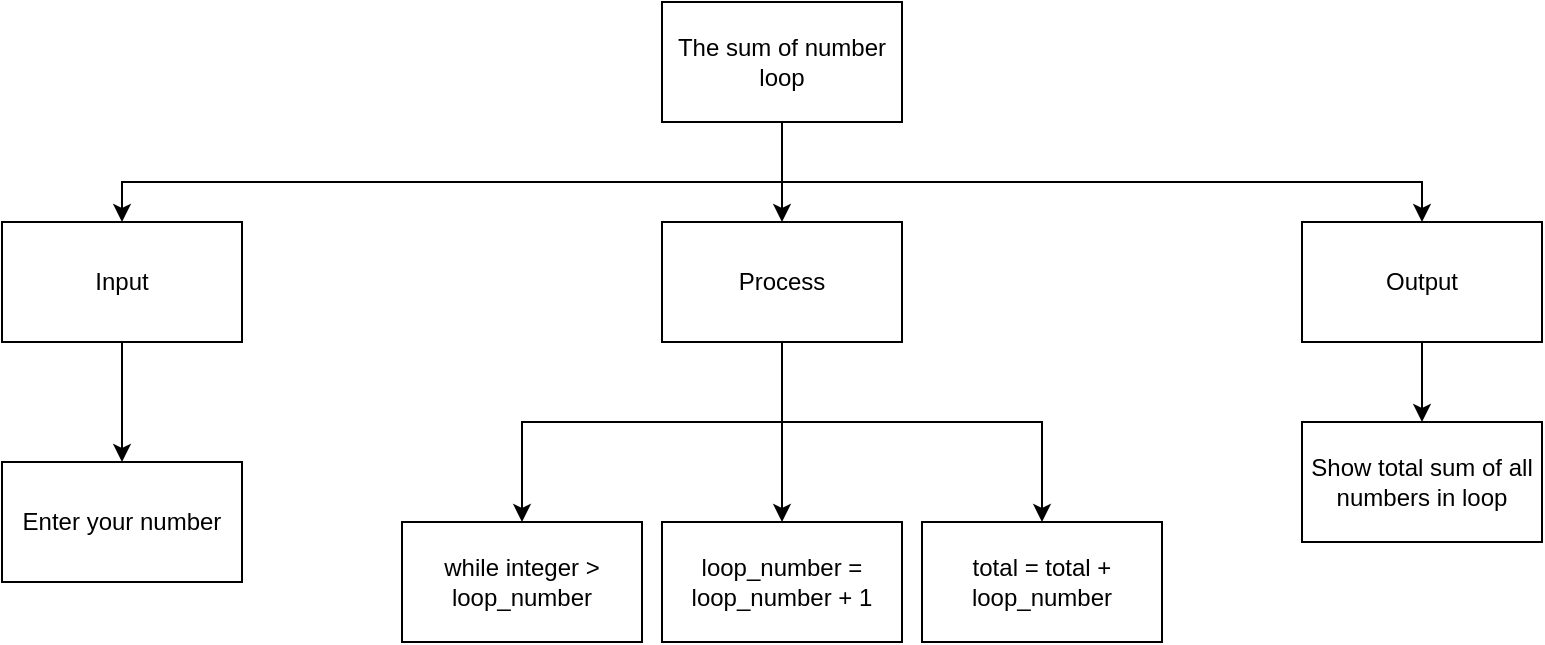 <mxfile>
    <diagram id="Ek28gAYluiZjqxpAqC49" name="Page-1">
        <mxGraphModel dx="1901" dy="1861" grid="1" gridSize="10" guides="1" tooltips="1" connect="1" arrows="1" fold="1" page="1" pageScale="1" pageWidth="827" pageHeight="1169" math="0" shadow="0">
            <root>
                <mxCell id="0"/>
                <mxCell id="1" parent="0"/>
                <mxCell id="2" style="edgeStyle=none;html=1;entryX=0.5;entryY=0;entryDx=0;entryDy=0;rounded=0;" parent="1" source="5" target="8" edge="1">
                    <mxGeometry relative="1" as="geometry"/>
                </mxCell>
                <mxCell id="3" style="edgeStyle=none;rounded=0;html=1;entryX=0.5;entryY=0;entryDx=0;entryDy=0;" parent="1" target="6" edge="1">
                    <mxGeometry relative="1" as="geometry">
                        <mxPoint x="260" y="-390.0" as="sourcePoint"/>
                        <Array as="points">
                            <mxPoint x="-70" y="-390"/>
                        </Array>
                    </mxGeometry>
                </mxCell>
                <mxCell id="4" style="edgeStyle=none;rounded=0;html=1;entryX=0.5;entryY=0;entryDx=0;entryDy=0;" parent="1" target="10" edge="1">
                    <mxGeometry relative="1" as="geometry">
                        <mxPoint x="260" y="-390.0" as="sourcePoint"/>
                        <Array as="points">
                            <mxPoint x="480" y="-390"/>
                            <mxPoint x="580" y="-390"/>
                        </Array>
                    </mxGeometry>
                </mxCell>
                <mxCell id="5" value="The sum of number loop" style="rounded=0;whiteSpace=wrap;html=1;" parent="1" vertex="1">
                    <mxGeometry x="200" y="-480" width="120" height="60" as="geometry"/>
                </mxCell>
                <mxCell id="18" value="" style="edgeStyle=none;html=1;" edge="1" parent="1" source="6" target="11">
                    <mxGeometry relative="1" as="geometry"/>
                </mxCell>
                <mxCell id="6" value="Input" style="rounded=0;whiteSpace=wrap;html=1;" parent="1" vertex="1">
                    <mxGeometry x="-130" y="-370" width="120" height="60" as="geometry"/>
                </mxCell>
                <mxCell id="7" style="edgeStyle=none;rounded=0;html=1;entryX=0.5;entryY=0;entryDx=0;entryDy=0;" parent="1" target="13" edge="1">
                    <mxGeometry relative="1" as="geometry">
                        <mxPoint x="260" y="-270" as="sourcePoint"/>
                        <Array as="points">
                            <mxPoint x="130" y="-270"/>
                        </Array>
                    </mxGeometry>
                </mxCell>
                <mxCell id="21" value="" style="edgeStyle=none;html=1;" edge="1" parent="1" source="8" target="20">
                    <mxGeometry relative="1" as="geometry"/>
                </mxCell>
                <mxCell id="23" style="edgeStyle=none;html=1;entryX=0.5;entryY=0;entryDx=0;entryDy=0;rounded=0;" edge="1" parent="1" target="19">
                    <mxGeometry relative="1" as="geometry">
                        <mxPoint x="260" y="-270" as="sourcePoint"/>
                        <Array as="points">
                            <mxPoint x="390" y="-270"/>
                        </Array>
                    </mxGeometry>
                </mxCell>
                <mxCell id="8" value="Process" style="rounded=0;whiteSpace=wrap;html=1;" parent="1" vertex="1">
                    <mxGeometry x="200" y="-370" width="120" height="60" as="geometry"/>
                </mxCell>
                <mxCell id="9" style="edgeStyle=none;rounded=0;html=1;" parent="1" source="10" target="14" edge="1">
                    <mxGeometry relative="1" as="geometry"/>
                </mxCell>
                <mxCell id="10" value="Output" style="rounded=0;whiteSpace=wrap;html=1;" parent="1" vertex="1">
                    <mxGeometry x="520" y="-370" width="120" height="60" as="geometry"/>
                </mxCell>
                <mxCell id="11" value="Enter your number" style="rounded=0;whiteSpace=wrap;html=1;" parent="1" vertex="1">
                    <mxGeometry x="-130" y="-250" width="120" height="60" as="geometry"/>
                </mxCell>
                <mxCell id="13" value="while integer &amp;gt; loop_number" style="rounded=0;whiteSpace=wrap;html=1;" parent="1" vertex="1">
                    <mxGeometry x="70" y="-220" width="120" height="60" as="geometry"/>
                </mxCell>
                <mxCell id="14" value="Show total sum of all numbers in loop" style="rounded=0;whiteSpace=wrap;html=1;" parent="1" vertex="1">
                    <mxGeometry x="520" y="-270" width="120" height="60" as="geometry"/>
                </mxCell>
                <mxCell id="19" value="total = total + loop_number" style="rounded=0;whiteSpace=wrap;html=1;" vertex="1" parent="1">
                    <mxGeometry x="330" y="-220" width="120" height="60" as="geometry"/>
                </mxCell>
                <mxCell id="20" value="loop_number = loop_number + 1" style="rounded=0;whiteSpace=wrap;html=1;" vertex="1" parent="1">
                    <mxGeometry x="200" y="-220" width="120" height="60" as="geometry"/>
                </mxCell>
            </root>
        </mxGraphModel>
    </diagram>
</mxfile>